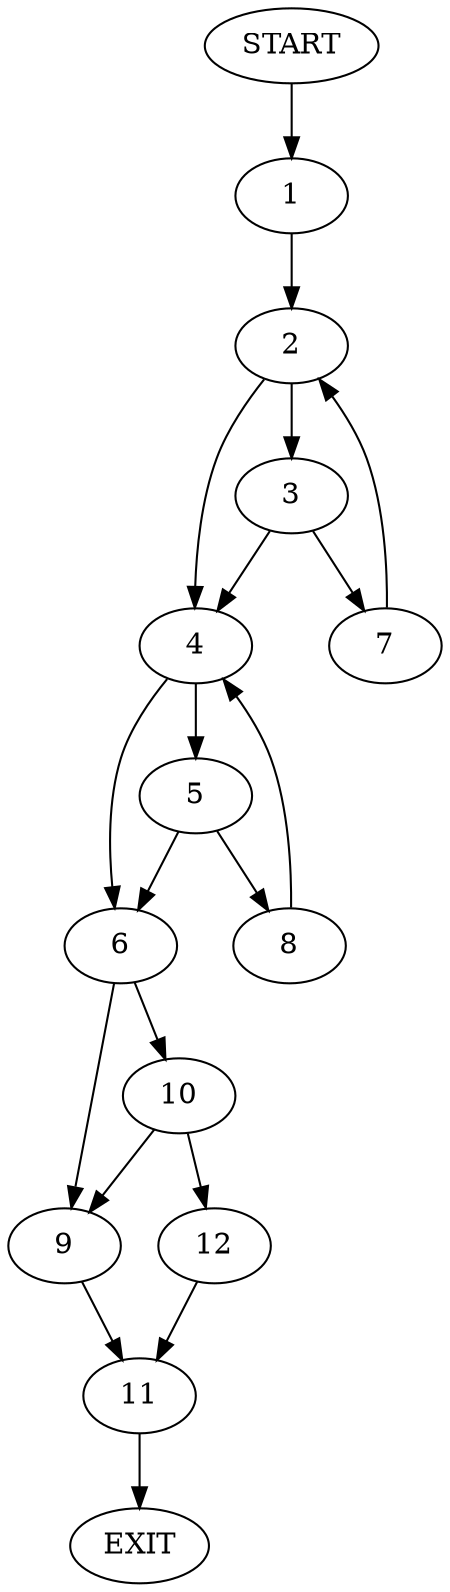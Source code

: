 digraph {
0 [label="START"]
13 [label="EXIT"]
0 -> 1
1 -> 2
2 -> 3
2 -> 4
4 -> 5
4 -> 6
3 -> 4
3 -> 7
7 -> 2
5 -> 8
5 -> 6
6 -> 9
6 -> 10
8 -> 4
9 -> 11
10 -> 12
10 -> 9
12 -> 11
11 -> 13
}
